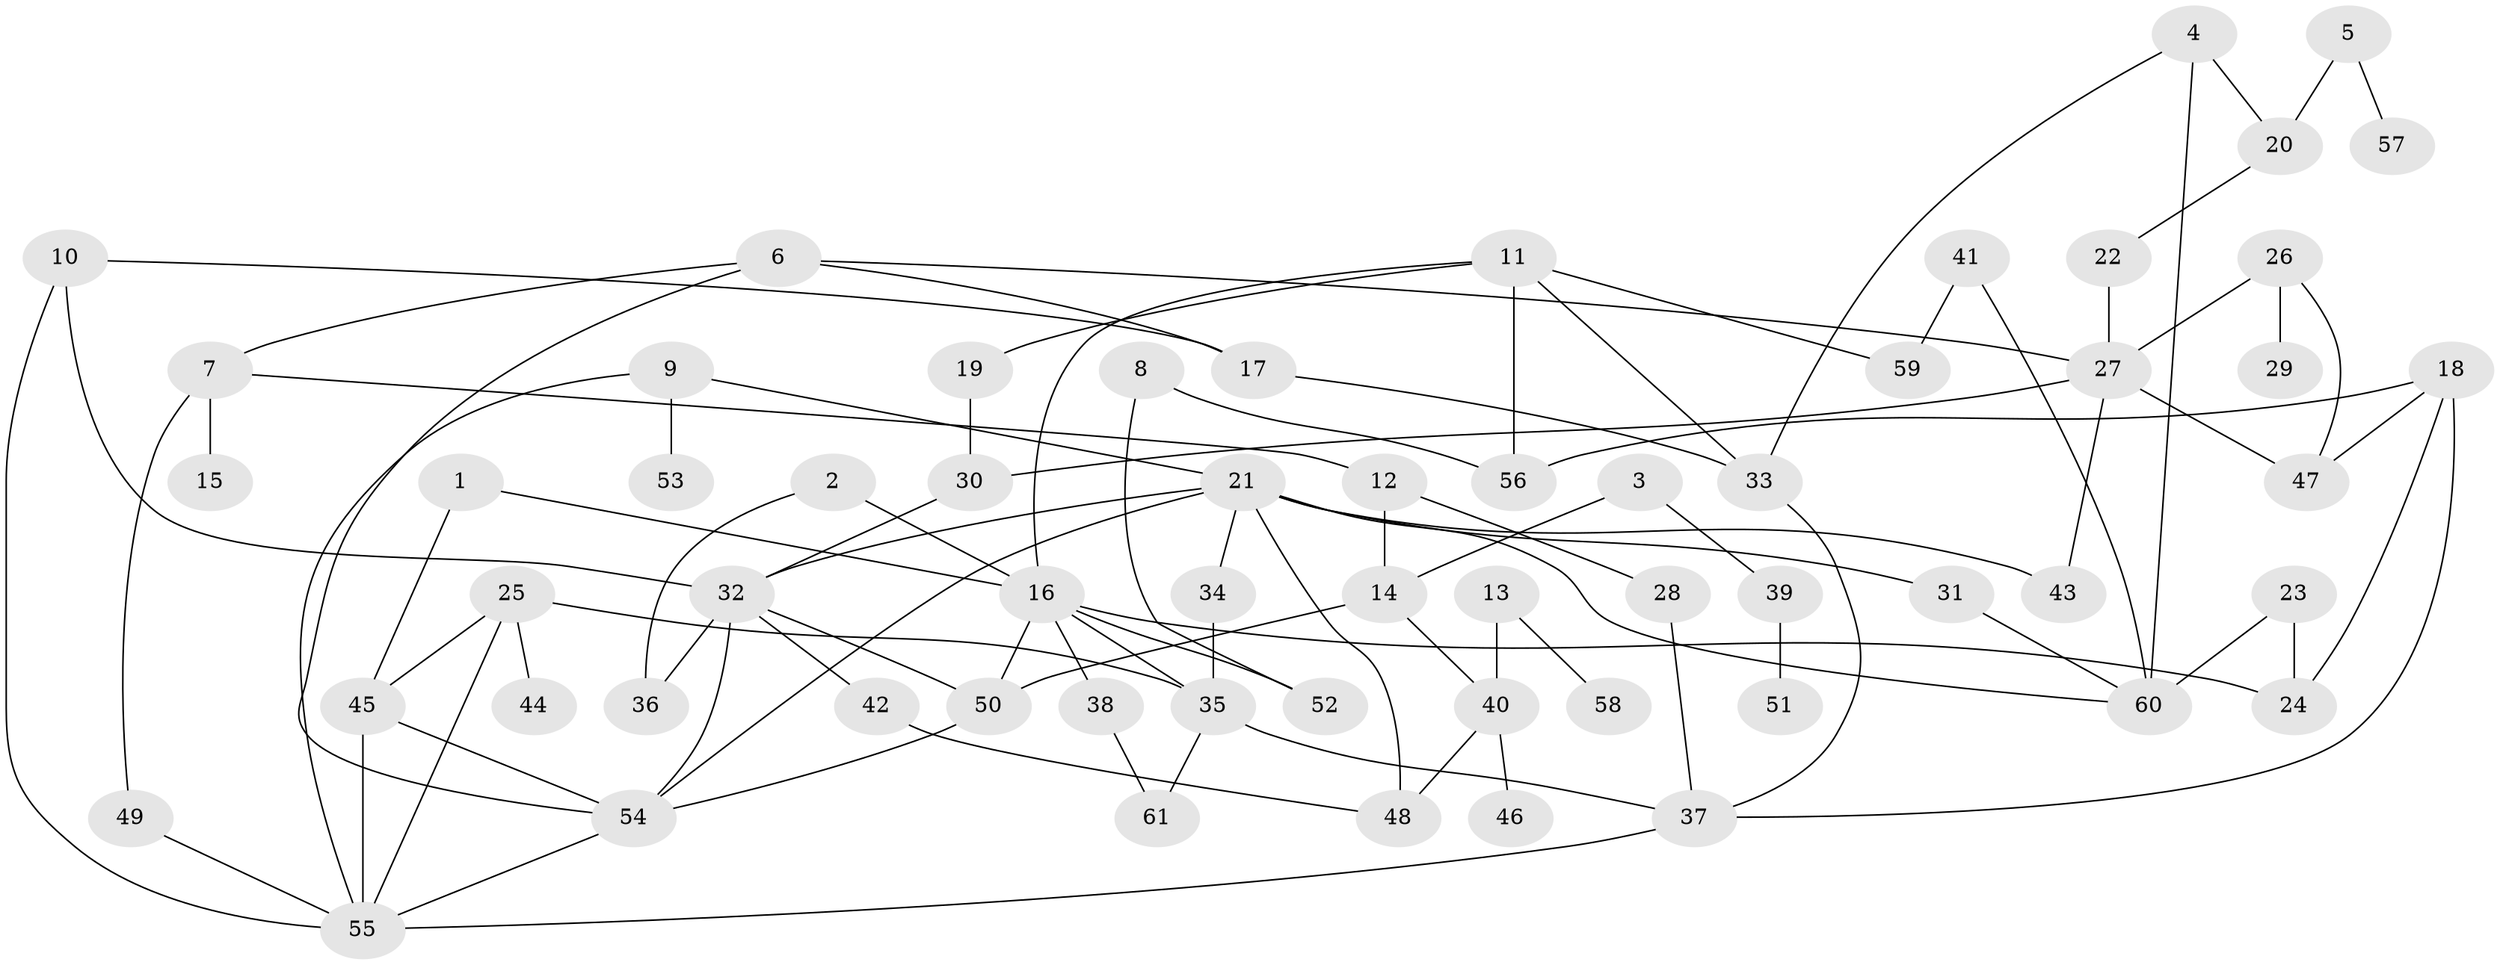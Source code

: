 // original degree distribution, {6: 0.01652892561983471, 9: 0.008264462809917356, 3: 0.23140495867768596, 4: 0.14049586776859505, 7: 0.01652892561983471, 1: 0.2892561983471074, 2: 0.2644628099173554, 5: 0.03305785123966942}
// Generated by graph-tools (version 1.1) at 2025/00/03/09/25 03:00:56]
// undirected, 61 vertices, 93 edges
graph export_dot {
graph [start="1"]
  node [color=gray90,style=filled];
  1;
  2;
  3;
  4;
  5;
  6;
  7;
  8;
  9;
  10;
  11;
  12;
  13;
  14;
  15;
  16;
  17;
  18;
  19;
  20;
  21;
  22;
  23;
  24;
  25;
  26;
  27;
  28;
  29;
  30;
  31;
  32;
  33;
  34;
  35;
  36;
  37;
  38;
  39;
  40;
  41;
  42;
  43;
  44;
  45;
  46;
  47;
  48;
  49;
  50;
  51;
  52;
  53;
  54;
  55;
  56;
  57;
  58;
  59;
  60;
  61;
  1 -- 16 [weight=1.0];
  1 -- 45 [weight=1.0];
  2 -- 16 [weight=1.0];
  2 -- 36 [weight=1.0];
  3 -- 14 [weight=1.0];
  3 -- 39 [weight=1.0];
  4 -- 20 [weight=1.0];
  4 -- 33 [weight=1.0];
  4 -- 60 [weight=1.0];
  5 -- 20 [weight=1.0];
  5 -- 57 [weight=1.0];
  6 -- 7 [weight=1.0];
  6 -- 17 [weight=1.0];
  6 -- 27 [weight=1.0];
  6 -- 54 [weight=1.0];
  7 -- 12 [weight=1.0];
  7 -- 15 [weight=1.0];
  7 -- 49 [weight=1.0];
  8 -- 52 [weight=1.0];
  8 -- 56 [weight=1.0];
  9 -- 21 [weight=1.0];
  9 -- 53 [weight=1.0];
  9 -- 55 [weight=1.0];
  10 -- 17 [weight=1.0];
  10 -- 32 [weight=1.0];
  10 -- 55 [weight=1.0];
  11 -- 16 [weight=1.0];
  11 -- 19 [weight=1.0];
  11 -- 33 [weight=1.0];
  11 -- 56 [weight=1.0];
  11 -- 59 [weight=1.0];
  12 -- 14 [weight=1.0];
  12 -- 28 [weight=1.0];
  13 -- 40 [weight=1.0];
  13 -- 58 [weight=1.0];
  14 -- 40 [weight=1.0];
  14 -- 50 [weight=1.0];
  16 -- 24 [weight=1.0];
  16 -- 35 [weight=1.0];
  16 -- 38 [weight=1.0];
  16 -- 50 [weight=1.0];
  16 -- 52 [weight=1.0];
  17 -- 33 [weight=1.0];
  18 -- 24 [weight=1.0];
  18 -- 37 [weight=1.0];
  18 -- 47 [weight=1.0];
  18 -- 56 [weight=1.0];
  19 -- 30 [weight=1.0];
  20 -- 22 [weight=1.0];
  21 -- 31 [weight=1.0];
  21 -- 32 [weight=1.0];
  21 -- 34 [weight=1.0];
  21 -- 43 [weight=1.0];
  21 -- 48 [weight=1.0];
  21 -- 54 [weight=1.0];
  21 -- 60 [weight=1.0];
  22 -- 27 [weight=1.0];
  23 -- 24 [weight=1.0];
  23 -- 60 [weight=1.0];
  25 -- 35 [weight=1.0];
  25 -- 44 [weight=1.0];
  25 -- 45 [weight=1.0];
  25 -- 55 [weight=1.0];
  26 -- 27 [weight=1.0];
  26 -- 29 [weight=1.0];
  26 -- 47 [weight=1.0];
  27 -- 30 [weight=1.0];
  27 -- 43 [weight=1.0];
  27 -- 47 [weight=1.0];
  28 -- 37 [weight=1.0];
  30 -- 32 [weight=1.0];
  31 -- 60 [weight=1.0];
  32 -- 36 [weight=1.0];
  32 -- 42 [weight=1.0];
  32 -- 50 [weight=1.0];
  32 -- 54 [weight=1.0];
  33 -- 37 [weight=1.0];
  34 -- 35 [weight=1.0];
  35 -- 37 [weight=1.0];
  35 -- 61 [weight=1.0];
  37 -- 55 [weight=1.0];
  38 -- 61 [weight=1.0];
  39 -- 51 [weight=1.0];
  40 -- 46 [weight=1.0];
  40 -- 48 [weight=1.0];
  41 -- 59 [weight=1.0];
  41 -- 60 [weight=1.0];
  42 -- 48 [weight=1.0];
  45 -- 54 [weight=1.0];
  45 -- 55 [weight=1.0];
  49 -- 55 [weight=1.0];
  50 -- 54 [weight=1.0];
  54 -- 55 [weight=1.0];
}
